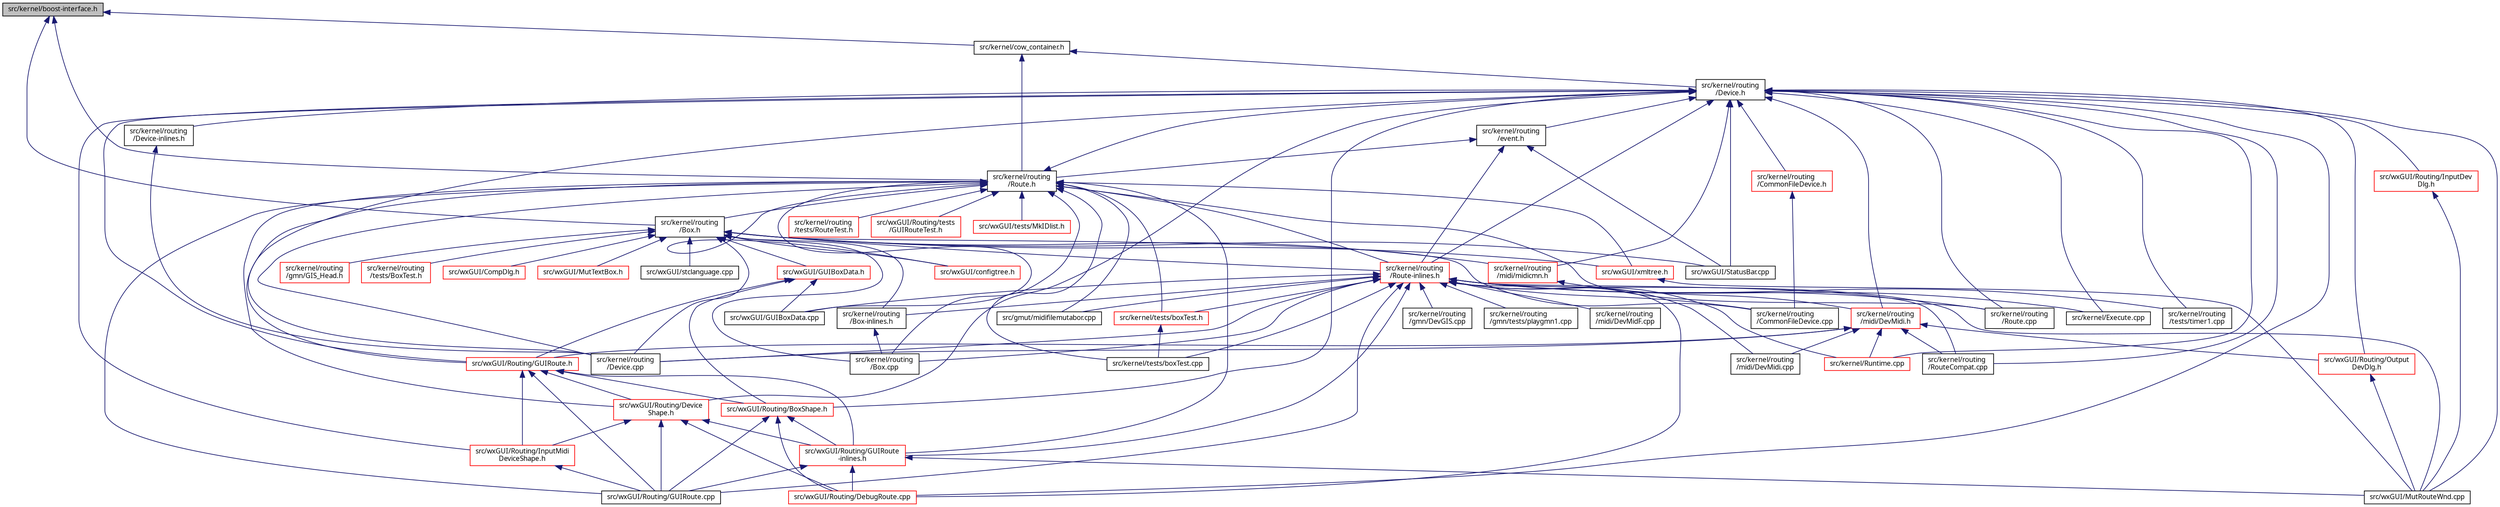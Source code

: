 digraph "src/kernel/boost-interface.h"
{
  edge [fontname="Sans",fontsize="10",labelfontname="Sans",labelfontsize="10"];
  node [fontname="Sans",fontsize="10",shape=record];
  Node13 [label="src/kernel/boost-interface.h",height=0.2,width=0.4,color="black", fillcolor="grey75", style="filled", fontcolor="black"];
  Node13 -> Node14 [dir="back",color="midnightblue",fontsize="10",style="solid",fontname="Sans"];
  Node14 [label="src/kernel/cow_container.h",height=0.2,width=0.4,color="black", fillcolor="white", style="filled",URL="$da/d28/cow__container_8h.html",tooltip="Copy on write container. "];
  Node14 -> Node15 [dir="back",color="midnightblue",fontsize="10",style="solid",fontname="Sans"];
  Node15 [label="src/kernel/routing\l/Device.h",height=0.2,width=0.4,color="black", fillcolor="white", style="filled",URL="$de/d05/Device_8h.html",tooltip="Routing. "];
  Node15 -> Node16 [dir="back",color="midnightblue",fontsize="10",style="solid",fontname="Sans"];
  Node16 [label="src/kernel/routing\l/CommonFileDevice.h",height=0.2,width=0.4,color="red", fillcolor="white", style="filled",URL="$d9/d17/CommonFileDevice_8h.html"];
  Node16 -> Node90 [dir="back",color="midnightblue",fontsize="10",style="solid",fontname="Sans"];
  Node90 [label="src/kernel/routing\l/CommonFileDevice.cpp",height=0.2,width=0.4,color="black", fillcolor="white", style="filled",URL="$dc/d72/CommonFileDevice_8cpp.html"];
  Node15 -> Node98 [dir="back",color="midnightblue",fontsize="10",style="solid",fontname="Sans"];
  Node98 [label="src/kernel/routing\l/event.h",height=0.2,width=0.4,color="black", fillcolor="white", style="filled",URL="$dd/d20/event_8h.html"];
  Node98 -> Node99 [dir="back",color="midnightblue",fontsize="10",style="solid",fontname="Sans"];
  Node99 [label="src/kernel/routing\l/Route.h",height=0.2,width=0.4,color="black", fillcolor="white", style="filled",URL="$d1/d65/Route_8h.html",tooltip="Routing. "];
  Node99 -> Node15 [dir="back",color="midnightblue",fontsize="10",style="solid",fontname="Sans"];
  Node99 -> Node100 [dir="back",color="midnightblue",fontsize="10",style="solid",fontname="Sans"];
  Node100 [label="src/kernel/routing\l/Box.h",height=0.2,width=0.4,color="black", fillcolor="white", style="filled",URL="$de/d0f/Box_8h.html",tooltip="Mutabor Box for C++. "];
  Node100 -> Node101 [dir="back",color="midnightblue",fontsize="10",style="solid",fontname="Sans"];
  Node101 [label="src/kernel/routing\l/midi/midicmn.h",height=0.2,width=0.4,color="red", fillcolor="white", style="filled",URL="$de/d21/midicmn_8h.html"];
  Node101 -> Node102 [dir="back",color="midnightblue",fontsize="10",style="solid",fontname="Sans"];
  Node102 [label="src/kernel/routing\l/midi/DevMidi.h",height=0.2,width=0.4,color="red", fillcolor="white", style="filled",URL="$d4/da2/DevMidi_8h.html",tooltip="Classes for midi port. "];
  Node102 -> Node19 [dir="back",color="midnightblue",fontsize="10",style="solid",fontname="Sans"];
  Node19 [label="src/kernel/routing\l/Device.cpp",height=0.2,width=0.4,color="black", fillcolor="white", style="filled",URL="$d2/dc0/Device_8cpp.html",tooltip="Devices for routing. "];
  Node102 -> Node103 [dir="back",color="midnightblue",fontsize="10",style="solid",fontname="Sans"];
  Node103 [label="src/kernel/routing\l/midi/DevMidi.cpp",height=0.2,width=0.4,color="black", fillcolor="white", style="filled",URL="$df/d8f/DevMidi_8cpp.html",tooltip="Midi Port IO (Mutabor layer) "];
  Node102 -> Node26 [dir="back",color="midnightblue",fontsize="10",style="solid",fontname="Sans"];
  Node26 [label="src/kernel/Runtime.cpp",height=0.2,width=0.4,color="red", fillcolor="white", style="filled",URL="$db/d80/Runtime_8cpp.html"];
  Node102 -> Node30 [dir="back",color="midnightblue",fontsize="10",style="solid",fontname="Sans"];
  Node30 [label="src/kernel/routing\l/RouteCompat.cpp",height=0.2,width=0.4,color="black", fillcolor="white", style="filled",URL="$dd/db8/RouteCompat_8cpp.html",tooltip="Routing. "];
  Node102 -> Node32 [dir="back",color="midnightblue",fontsize="10",style="solid",fontname="Sans"];
  Node32 [label="src/wxGUI/Routing/GUIRoute.h",height=0.2,width=0.4,color="red", fillcolor="white", style="filled",URL="$d6/dfa/GUIRoute_8h.html"];
  Node32 -> Node33 [dir="back",color="midnightblue",fontsize="10",style="solid",fontname="Sans"];
  Node33 [label="src/wxGUI/Routing/Device\lShape.h",height=0.2,width=0.4,color="red", fillcolor="white", style="filled",URL="$d9/d4d/DeviceShape_8h.html",tooltip="Device shape base class for route window. "];
  Node33 -> Node56 [dir="back",color="midnightblue",fontsize="10",style="solid",fontname="Sans"];
  Node56 [label="src/wxGUI/Routing/GUIRoute\l-inlines.h",height=0.2,width=0.4,color="red", fillcolor="white", style="filled",URL="$d2/d73/GUIRoute-inlines_8h.html"];
  Node56 -> Node47 [dir="back",color="midnightblue",fontsize="10",style="solid",fontname="Sans"];
  Node47 [label="src/wxGUI/MutRouteWnd.cpp",height=0.2,width=0.4,color="black", fillcolor="white", style="filled",URL="$dc/def/MutRouteWnd_8cpp.html",tooltip="Routing window. "];
  Node56 -> Node60 [dir="back",color="midnightblue",fontsize="10",style="solid",fontname="Sans"];
  Node60 [label="src/wxGUI/Routing/DebugRoute.cpp",height=0.2,width=0.4,color="red", fillcolor="white", style="filled",URL="$dc/de8/wxGUI_2Routing_2DebugRoute_8cpp.html",tooltip="Debug functions for routing system. "];
  Node56 -> Node49 [dir="back",color="midnightblue",fontsize="10",style="solid",fontname="Sans"];
  Node49 [label="src/wxGUI/Routing/GUIRoute.cpp",height=0.2,width=0.4,color="black", fillcolor="white", style="filled",URL="$d4/dee/GUIRoute_8cpp.html"];
  Node33 -> Node60 [dir="back",color="midnightblue",fontsize="10",style="solid",fontname="Sans"];
  Node33 -> Node49 [dir="back",color="midnightblue",fontsize="10",style="solid",fontname="Sans"];
  Node33 -> Node79 [dir="back",color="midnightblue",fontsize="10",style="solid",fontname="Sans"];
  Node79 [label="src/wxGUI/Routing/InputMidi\lDeviceShape.h",height=0.2,width=0.4,color="red", fillcolor="white", style="filled",URL="$d3/d5e/InputMidiDeviceShape_8h.html",tooltip="MIDI input device shape for route window. "];
  Node79 -> Node49 [dir="back",color="midnightblue",fontsize="10",style="solid",fontname="Sans"];
  Node32 -> Node85 [dir="back",color="midnightblue",fontsize="10",style="solid",fontname="Sans"];
  Node85 [label="src/wxGUI/Routing/BoxShape.h",height=0.2,width=0.4,color="red", fillcolor="white", style="filled",URL="$d9/d49/BoxShape_8h.html",tooltip="Box shape for route window. "];
  Node85 -> Node56 [dir="back",color="midnightblue",fontsize="10",style="solid",fontname="Sans"];
  Node85 -> Node60 [dir="back",color="midnightblue",fontsize="10",style="solid",fontname="Sans"];
  Node85 -> Node49 [dir="back",color="midnightblue",fontsize="10",style="solid",fontname="Sans"];
  Node32 -> Node56 [dir="back",color="midnightblue",fontsize="10",style="solid",fontname="Sans"];
  Node32 -> Node49 [dir="back",color="midnightblue",fontsize="10",style="solid",fontname="Sans"];
  Node32 -> Node79 [dir="back",color="midnightblue",fontsize="10",style="solid",fontname="Sans"];
  Node102 -> Node104 [dir="back",color="midnightblue",fontsize="10",style="solid",fontname="Sans"];
  Node104 [label="src/wxGUI/Routing/Output\lDevDlg.h",height=0.2,width=0.4,color="red", fillcolor="white", style="filled",URL="$de/d50/OutputDevDlg_8h.html"];
  Node104 -> Node47 [dir="back",color="midnightblue",fontsize="10",style="solid",fontname="Sans"];
  Node100 -> Node109 [dir="back",color="midnightblue",fontsize="10",style="solid",fontname="Sans"];
  Node109 [label="src/kernel/routing\l/Route-inlines.h",height=0.2,width=0.4,color="red", fillcolor="white", style="filled",URL="$d2/d2c/Route-inlines_8h.html"];
  Node109 -> Node18 [dir="back",color="midnightblue",fontsize="10",style="solid",fontname="Sans"];
  Node18 [label="src/gmut/midifilemutabor.cpp",height=0.2,width=0.4,color="black", fillcolor="white", style="filled",URL="$d1/d0d/midifilemutabor_8cpp.html"];
  Node109 -> Node110 [dir="back",color="midnightblue",fontsize="10",style="solid",fontname="Sans"];
  Node110 [label="src/kernel/Execute.cpp",height=0.2,width=0.4,color="black", fillcolor="white", style="filled",URL="$df/d23/Execute_8cpp.html"];
  Node109 -> Node111 [dir="back",color="midnightblue",fontsize="10",style="solid",fontname="Sans"];
  Node111 [label="src/kernel/routing\l/Box-inlines.h",height=0.2,width=0.4,color="black", fillcolor="white", style="filled",URL="$d6/d9a/Box-inlines_8h.html"];
  Node111 -> Node112 [dir="back",color="midnightblue",fontsize="10",style="solid",fontname="Sans"];
  Node112 [label="src/kernel/routing\l/Box.cpp",height=0.2,width=0.4,color="black", fillcolor="white", style="filled",URL="$dd/dc6/Box_8cpp.html",tooltip="Devices for routing. "];
  Node109 -> Node112 [dir="back",color="midnightblue",fontsize="10",style="solid",fontname="Sans"];
  Node109 -> Node90 [dir="back",color="midnightblue",fontsize="10",style="solid",fontname="Sans"];
  Node109 -> Node60 [dir="back",color="midnightblue",fontsize="10",style="solid",fontname="Sans"];
  Node109 -> Node19 [dir="back",color="midnightblue",fontsize="10",style="solid",fontname="Sans"];
  Node109 -> Node97 [dir="back",color="midnightblue",fontsize="10",style="solid",fontname="Sans"];
  Node97 [label="src/kernel/routing\l/gmn/DevGIS.cpp",height=0.2,width=0.4,color="black", fillcolor="white", style="filled",URL="$db/d78/DevGIS_8cpp.html",tooltip="GUIDO Music Notation file. "];
  Node109 -> Node92 [dir="back",color="midnightblue",fontsize="10",style="solid",fontname="Sans"];
  Node92 [label="src/kernel/routing\l/gmn/tests/playgmn1.cpp",height=0.2,width=0.4,color="black", fillcolor="white", style="filled",URL="$d3/d06/playgmn1_8cpp.html"];
  Node109 -> Node20 [dir="back",color="midnightblue",fontsize="10",style="solid",fontname="Sans"];
  Node20 [label="src/kernel/routing\l/midi/DevMidF.cpp",height=0.2,width=0.4,color="black", fillcolor="white", style="filled",URL="$d0/d6b/DevMidF_8cpp.html",tooltip="MIDI-File as device. "];
  Node109 -> Node103 [dir="back",color="midnightblue",fontsize="10",style="solid",fontname="Sans"];
  Node109 -> Node26 [dir="back",color="midnightblue",fontsize="10",style="solid",fontname="Sans"];
  Node109 -> Node113 [dir="back",color="midnightblue",fontsize="10",style="solid",fontname="Sans"];
  Node113 [label="src/kernel/routing\l/Route.cpp",height=0.2,width=0.4,color="black", fillcolor="white", style="filled",URL="$d8/dfb/Route_8cpp.html",tooltip="Routing. "];
  Node109 -> Node30 [dir="back",color="midnightblue",fontsize="10",style="solid",fontname="Sans"];
  Node109 -> Node95 [dir="back",color="midnightblue",fontsize="10",style="solid",fontname="Sans"];
  Node95 [label="src/kernel/routing\l/tests/timer1.cpp",height=0.2,width=0.4,color="black", fillcolor="white", style="filled",URL="$d9/d9a/timer1_8cpp.html"];
  Node109 -> Node114 [dir="back",color="midnightblue",fontsize="10",style="solid",fontname="Sans"];
  Node114 [label="src/kernel/tests/boxTest.h",height=0.2,width=0.4,color="red", fillcolor="white", style="filled",URL="$dc/d2f/boxTest_8h.html"];
  Node114 -> Node115 [dir="back",color="midnightblue",fontsize="10",style="solid",fontname="Sans"];
  Node115 [label="src/kernel/tests/boxTest.cpp",height=0.2,width=0.4,color="black", fillcolor="white", style="filled",URL="$d1/da7/boxTest_8cpp.html"];
  Node109 -> Node115 [dir="back",color="midnightblue",fontsize="10",style="solid",fontname="Sans"];
  Node109 -> Node38 [dir="back",color="midnightblue",fontsize="10",style="solid",fontname="Sans"];
  Node38 [label="src/wxGUI/GUIBoxData.cpp",height=0.2,width=0.4,color="black", fillcolor="white", style="filled",URL="$d2/dd3/GUIBoxData_8cpp.html"];
  Node109 -> Node47 [dir="back",color="midnightblue",fontsize="10",style="solid",fontname="Sans"];
  Node109 -> Node56 [dir="back",color="midnightblue",fontsize="10",style="solid",fontname="Sans"];
  Node109 -> Node49 [dir="back",color="midnightblue",fontsize="10",style="solid",fontname="Sans"];
  Node100 -> Node111 [dir="back",color="midnightblue",fontsize="10",style="solid",fontname="Sans"];
  Node100 -> Node112 [dir="back",color="midnightblue",fontsize="10",style="solid",fontname="Sans"];
  Node100 -> Node90 [dir="back",color="midnightblue",fontsize="10",style="solid",fontname="Sans"];
  Node100 -> Node118 [dir="back",color="midnightblue",fontsize="10",style="solid",fontname="Sans"];
  Node118 [label="src/kernel/routing\l/gmn/GIS_Head.h",height=0.2,width=0.4,color="red", fillcolor="white", style="filled",URL="$d1/db5/GIS__Head_8h.html",tooltip="Description. "];
  Node100 -> Node19 [dir="back",color="midnightblue",fontsize="10",style="solid",fontname="Sans"];
  Node100 -> Node120 [dir="back",color="midnightblue",fontsize="10",style="solid",fontname="Sans"];
  Node120 [label="src/kernel/routing\l/tests/BoxTest.h",height=0.2,width=0.4,color="red", fillcolor="white", style="filled",URL="$df/d01/BoxTest_8h.html"];
  Node100 -> Node122 [dir="back",color="midnightblue",fontsize="10",style="solid",fontname="Sans"];
  Node122 [label="src/wxGUI/CompDlg.h",height=0.2,width=0.4,color="red", fillcolor="white", style="filled",URL="$d4/d7c/CompDlg_8h.html",tooltip="Compilation dialog box. "];
  Node100 -> Node124 [dir="back",color="midnightblue",fontsize="10",style="solid",fontname="Sans"];
  Node124 [label="src/wxGUI/configtree.h",height=0.2,width=0.4,color="red", fillcolor="white", style="filled",URL="$d5/d6b/configtree_8h.html"];
  Node100 -> Node126 [dir="back",color="midnightblue",fontsize="10",style="solid",fontname="Sans"];
  Node126 [label="src/wxGUI/MutTextBox.h",height=0.2,width=0.4,color="red", fillcolor="white", style="filled",URL="$de/d3b/MutTextBox_8h.html",tooltip="Textbox for Lists. "];
  Node100 -> Node129 [dir="back",color="midnightblue",fontsize="10",style="solid",fontname="Sans"];
  Node129 [label="src/wxGUI/GUIBoxData.h",height=0.2,width=0.4,color="red", fillcolor="white", style="filled",URL="$d5/df7/GUIBoxData_8h.html"];
  Node129 -> Node32 [dir="back",color="midnightblue",fontsize="10",style="solid",fontname="Sans"];
  Node129 -> Node85 [dir="back",color="midnightblue",fontsize="10",style="solid",fontname="Sans"];
  Node129 -> Node38 [dir="back",color="midnightblue",fontsize="10",style="solid",fontname="Sans"];
  Node100 -> Node130 [dir="back",color="midnightblue",fontsize="10",style="solid",fontname="Sans"];
  Node130 [label="src/wxGUI/xmltree.h",height=0.2,width=0.4,color="red", fillcolor="white", style="filled",URL="$d8/d53/xmltree_8h.html"];
  Node130 -> Node47 [dir="back",color="midnightblue",fontsize="10",style="solid",fontname="Sans"];
  Node100 -> Node132 [dir="back",color="midnightblue",fontsize="10",style="solid",fontname="Sans"];
  Node132 [label="src/wxGUI/StatusBar.cpp",height=0.2,width=0.4,color="black", fillcolor="white", style="filled",URL="$d5/de4/StatusBar_8cpp.html"];
  Node100 -> Node133 [dir="back",color="midnightblue",fontsize="10",style="solid",fontname="Sans"];
  Node133 [label="src/wxGUI/stclanguage.cpp",height=0.2,width=0.4,color="black", fillcolor="white", style="filled",URL="$dc/d0c/stclanguage_8cpp.html"];
  Node99 -> Node18 [dir="back",color="midnightblue",fontsize="10",style="solid",fontname="Sans"];
  Node99 -> Node109 [dir="back",color="midnightblue",fontsize="10",style="solid",fontname="Sans"];
  Node99 -> Node112 [dir="back",color="midnightblue",fontsize="10",style="solid",fontname="Sans"];
  Node99 -> Node19 [dir="back",color="midnightblue",fontsize="10",style="solid",fontname="Sans"];
  Node99 -> Node113 [dir="back",color="midnightblue",fontsize="10",style="solid",fontname="Sans"];
  Node99 -> Node134 [dir="back",color="midnightblue",fontsize="10",style="solid",fontname="Sans"];
  Node134 [label="src/kernel/routing\l/tests/RouteTest.h",height=0.2,width=0.4,color="red", fillcolor="white", style="filled",URL="$dc/d45/RouteTest_8h.html"];
  Node99 -> Node114 [dir="back",color="midnightblue",fontsize="10",style="solid",fontname="Sans"];
  Node99 -> Node115 [dir="back",color="midnightblue",fontsize="10",style="solid",fontname="Sans"];
  Node99 -> Node124 [dir="back",color="midnightblue",fontsize="10",style="solid",fontname="Sans"];
  Node99 -> Node33 [dir="back",color="midnightblue",fontsize="10",style="solid",fontname="Sans"];
  Node99 -> Node32 [dir="back",color="midnightblue",fontsize="10",style="solid",fontname="Sans"];
  Node99 -> Node38 [dir="back",color="midnightblue",fontsize="10",style="solid",fontname="Sans"];
  Node99 -> Node56 [dir="back",color="midnightblue",fontsize="10",style="solid",fontname="Sans"];
  Node99 -> Node130 [dir="back",color="midnightblue",fontsize="10",style="solid",fontname="Sans"];
  Node99 -> Node49 [dir="back",color="midnightblue",fontsize="10",style="solid",fontname="Sans"];
  Node99 -> Node135 [dir="back",color="midnightblue",fontsize="10",style="solid",fontname="Sans"];
  Node135 [label="src/wxGUI/Routing/tests\l/GUIRouteTest.h",height=0.2,width=0.4,color="red", fillcolor="white", style="filled",URL="$d0/d8b/GUIRouteTest_8h.html"];
  Node99 -> Node136 [dir="back",color="midnightblue",fontsize="10",style="solid",fontname="Sans"];
  Node136 [label="src/wxGUI/tests/MkIDlist.h",height=0.2,width=0.4,color="red", fillcolor="white", style="filled",URL="$d5/dfb/MkIDlist_8h.html"];
  Node98 -> Node109 [dir="back",color="midnightblue",fontsize="10",style="solid",fontname="Sans"];
  Node98 -> Node132 [dir="back",color="midnightblue",fontsize="10",style="solid",fontname="Sans"];
  Node15 -> Node101 [dir="back",color="midnightblue",fontsize="10",style="solid",fontname="Sans"];
  Node15 -> Node109 [dir="back",color="midnightblue",fontsize="10",style="solid",fontname="Sans"];
  Node15 -> Node110 [dir="back",color="midnightblue",fontsize="10",style="solid",fontname="Sans"];
  Node15 -> Node60 [dir="back",color="midnightblue",fontsize="10",style="solid",fontname="Sans"];
  Node15 -> Node137 [dir="back",color="midnightblue",fontsize="10",style="solid",fontname="Sans"];
  Node137 [label="src/kernel/routing\l/Device-inlines.h",height=0.2,width=0.4,color="black", fillcolor="white", style="filled",URL="$d8/d4d/Device-inlines_8h.html"];
  Node137 -> Node19 [dir="back",color="midnightblue",fontsize="10",style="solid",fontname="Sans"];
  Node15 -> Node19 [dir="back",color="midnightblue",fontsize="10",style="solid",fontname="Sans"];
  Node15 -> Node102 [dir="back",color="midnightblue",fontsize="10",style="solid",fontname="Sans"];
  Node15 -> Node26 [dir="back",color="midnightblue",fontsize="10",style="solid",fontname="Sans"];
  Node15 -> Node113 [dir="back",color="midnightblue",fontsize="10",style="solid",fontname="Sans"];
  Node15 -> Node30 [dir="back",color="midnightblue",fontsize="10",style="solid",fontname="Sans"];
  Node15 -> Node95 [dir="back",color="midnightblue",fontsize="10",style="solid",fontname="Sans"];
  Node15 -> Node33 [dir="back",color="midnightblue",fontsize="10",style="solid",fontname="Sans"];
  Node15 -> Node32 [dir="back",color="midnightblue",fontsize="10",style="solid",fontname="Sans"];
  Node15 -> Node85 [dir="back",color="midnightblue",fontsize="10",style="solid",fontname="Sans"];
  Node15 -> Node138 [dir="back",color="midnightblue",fontsize="10",style="solid",fontname="Sans"];
  Node138 [label="src/wxGUI/Routing/InputDev\lDlg.h",height=0.2,width=0.4,color="red", fillcolor="white", style="filled",URL="$d9/d12/InputDevDlg_8h.html"];
  Node138 -> Node47 [dir="back",color="midnightblue",fontsize="10",style="solid",fontname="Sans"];
  Node15 -> Node104 [dir="back",color="midnightblue",fontsize="10",style="solid",fontname="Sans"];
  Node15 -> Node47 [dir="back",color="midnightblue",fontsize="10",style="solid",fontname="Sans"];
  Node15 -> Node79 [dir="back",color="midnightblue",fontsize="10",style="solid",fontname="Sans"];
  Node15 -> Node132 [dir="back",color="midnightblue",fontsize="10",style="solid",fontname="Sans"];
  Node14 -> Node99 [dir="back",color="midnightblue",fontsize="10",style="solid",fontname="Sans"];
  Node13 -> Node99 [dir="back",color="midnightblue",fontsize="10",style="solid",fontname="Sans"];
  Node13 -> Node100 [dir="back",color="midnightblue",fontsize="10",style="solid",fontname="Sans"];
}
